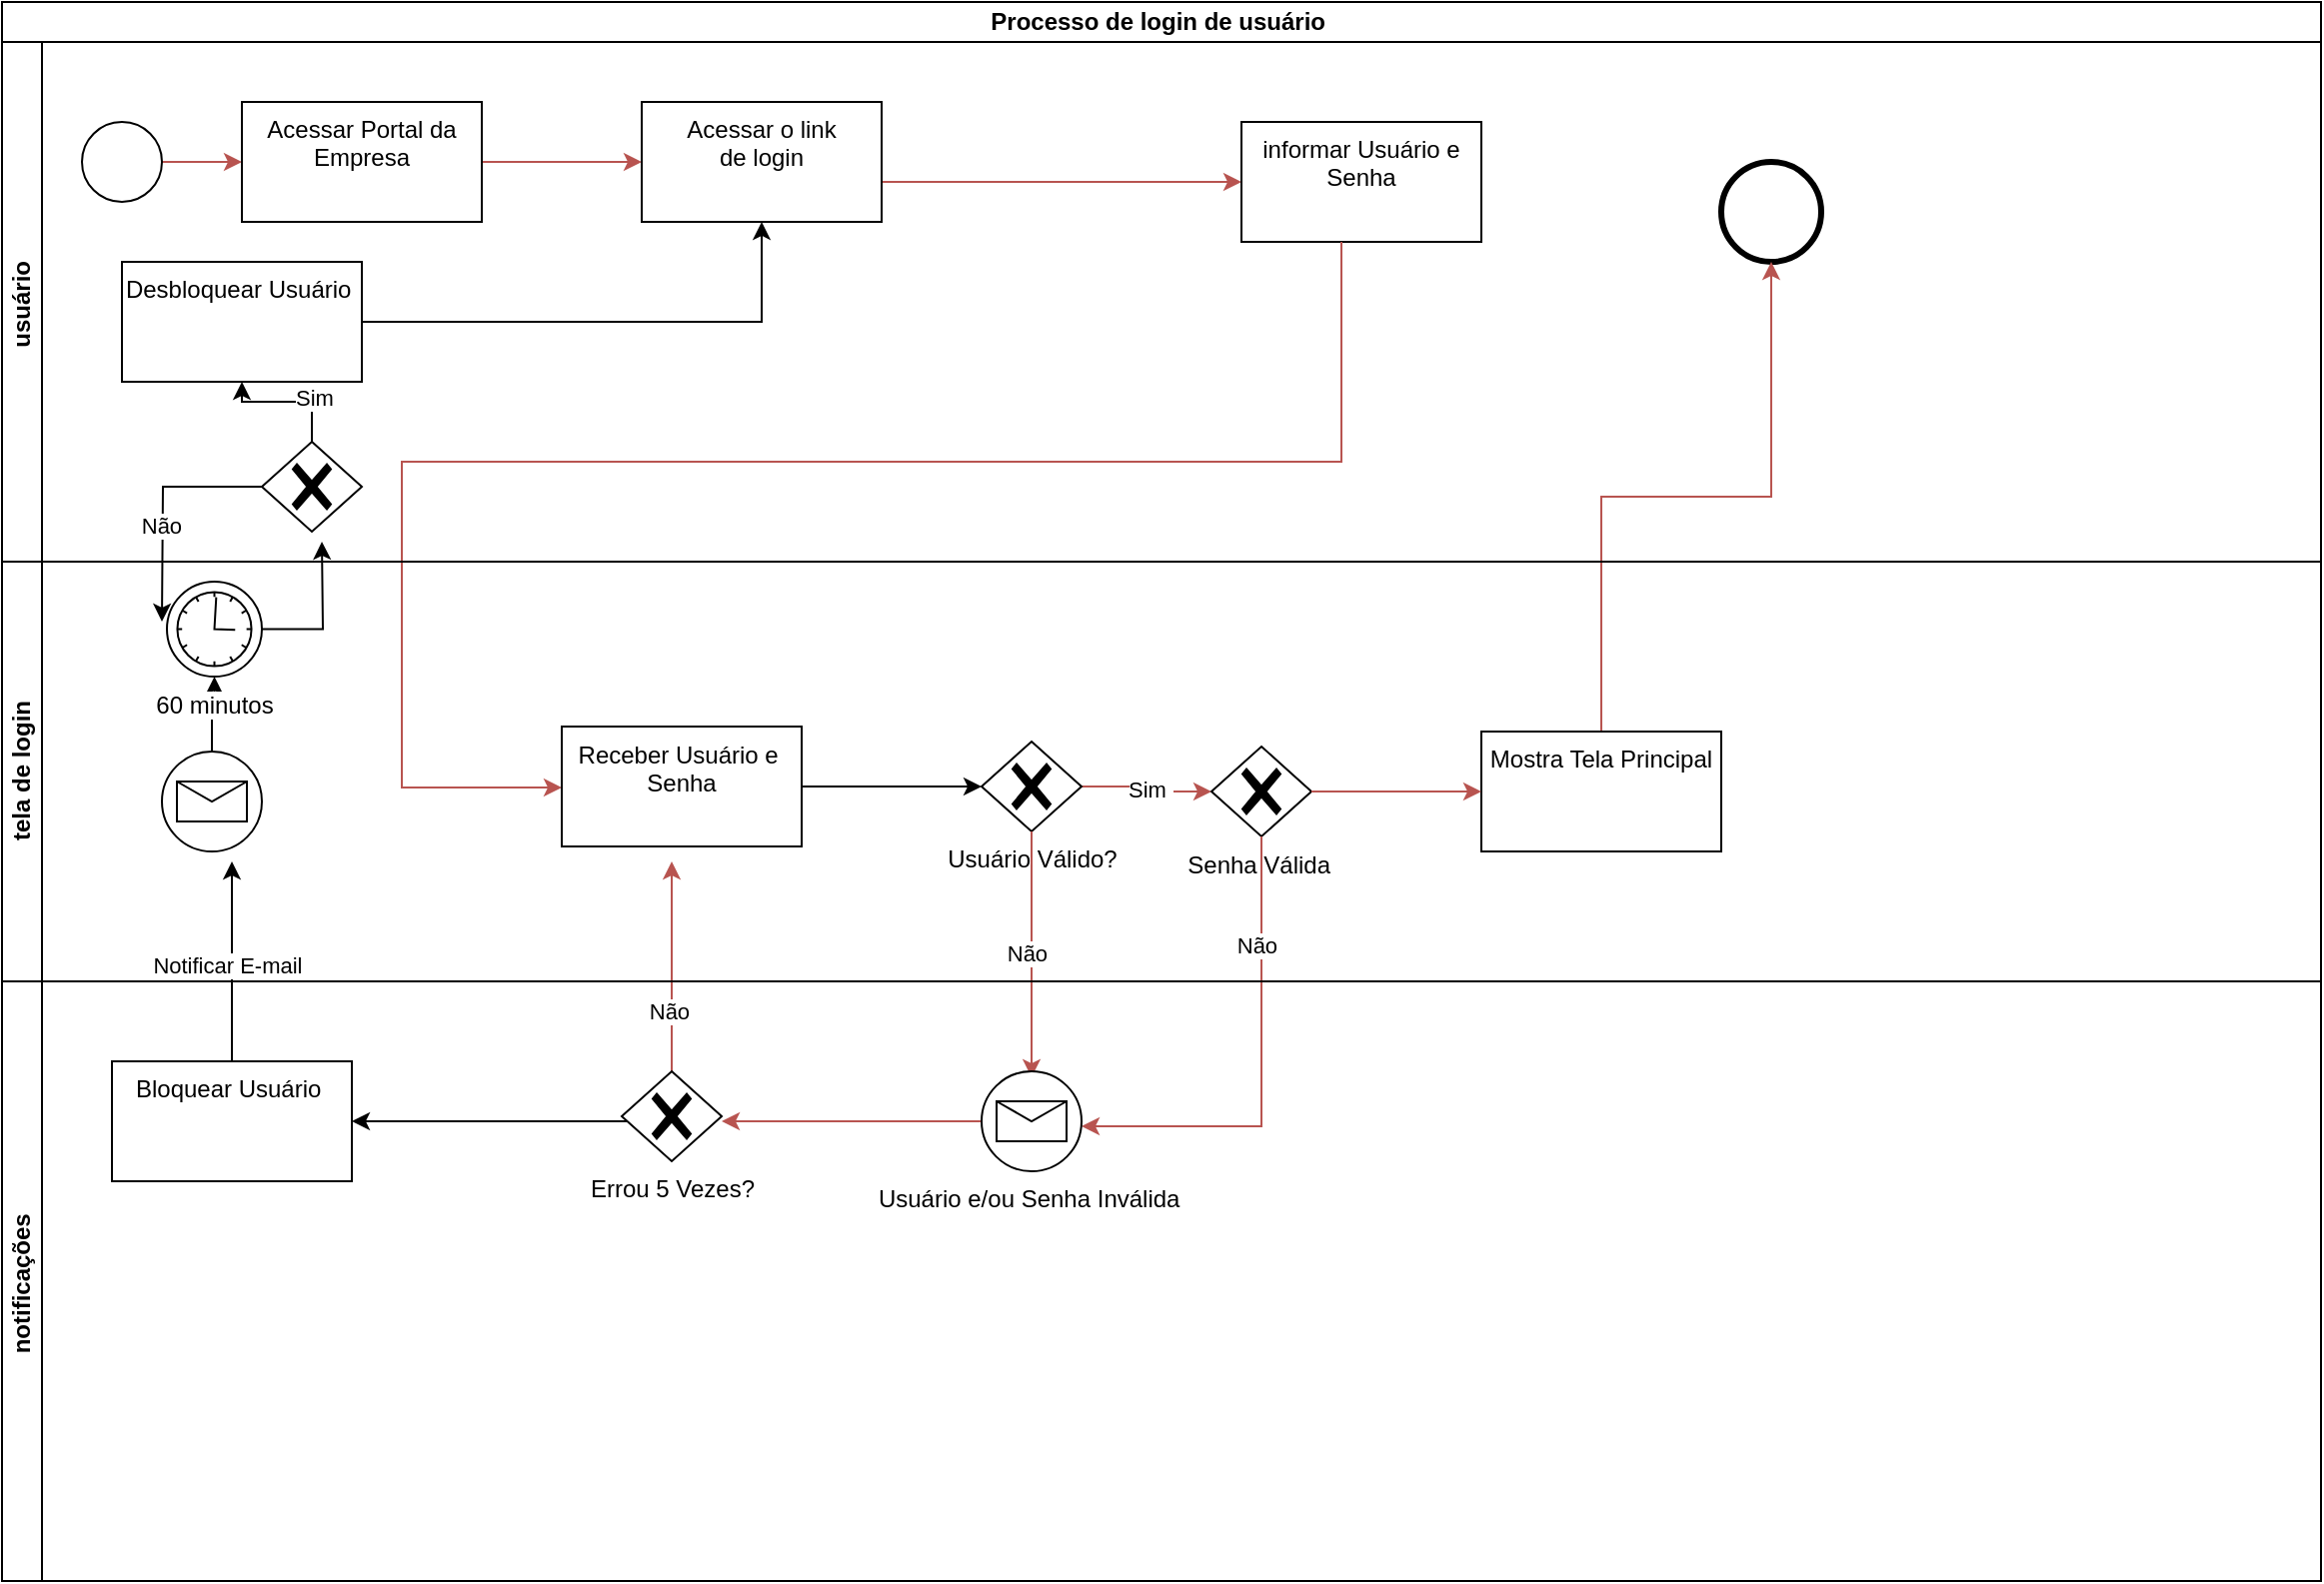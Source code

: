 <mxfile version="24.7.16">
  <diagram name="Página-1" id="iztAj0njowZ3JJKUc7U6">
    <mxGraphModel dx="1502" dy="556" grid="1" gridSize="10" guides="1" tooltips="1" connect="1" arrows="1" fold="1" page="1" pageScale="1" pageWidth="827" pageHeight="1169" math="0" shadow="0">
      <root>
        <mxCell id="0" />
        <mxCell id="1" parent="0" />
        <mxCell id="K2zvp9Cle3BON6LFUC2D-2" value="Processo de login de usuário&amp;nbsp;" style="swimlane;html=1;childLayout=stackLayout;resizeParent=1;resizeParentMax=0;horizontal=1;startSize=20;horizontalStack=0;whiteSpace=wrap;" vertex="1" parent="1">
          <mxGeometry x="10" y="60" width="1160" height="790" as="geometry" />
        </mxCell>
        <mxCell id="K2zvp9Cle3BON6LFUC2D-3" value="usuário&amp;nbsp;" style="swimlane;html=1;startSize=20;horizontal=0;" vertex="1" parent="K2zvp9Cle3BON6LFUC2D-2">
          <mxGeometry y="20" width="1160" height="260" as="geometry" />
        </mxCell>
        <mxCell id="K2zvp9Cle3BON6LFUC2D-12" value="" style="edgeStyle=orthogonalEdgeStyle;rounded=0;orthogonalLoop=1;jettySize=auto;html=1;fillColor=#f8cecc;strokeColor=#b85450;" edge="1" parent="K2zvp9Cle3BON6LFUC2D-3" source="K2zvp9Cle3BON6LFUC2D-8" target="K2zvp9Cle3BON6LFUC2D-11">
          <mxGeometry relative="1" as="geometry" />
        </mxCell>
        <mxCell id="K2zvp9Cle3BON6LFUC2D-8" value="" style="points=[[0.145,0.145,0],[0.5,0,0],[0.855,0.145,0],[1,0.5,0],[0.855,0.855,0],[0.5,1,0],[0.145,0.855,0],[0,0.5,0]];shape=mxgraph.bpmn.event;html=1;verticalLabelPosition=bottom;labelBackgroundColor=#ffffff;verticalAlign=top;align=center;perimeter=ellipsePerimeter;outlineConnect=0;aspect=fixed;outline=standard;symbol=general;" vertex="1" parent="K2zvp9Cle3BON6LFUC2D-3">
          <mxGeometry x="40" y="40" width="40" height="40" as="geometry" />
        </mxCell>
        <mxCell id="K2zvp9Cle3BON6LFUC2D-14" value="" style="edgeStyle=orthogonalEdgeStyle;rounded=0;orthogonalLoop=1;jettySize=auto;html=1;fillColor=#f8cecc;strokeColor=#b85450;" edge="1" parent="K2zvp9Cle3BON6LFUC2D-3" source="K2zvp9Cle3BON6LFUC2D-11" target="K2zvp9Cle3BON6LFUC2D-13">
          <mxGeometry relative="1" as="geometry" />
        </mxCell>
        <mxCell id="K2zvp9Cle3BON6LFUC2D-11" value="Acessar Portal da Empresa" style="whiteSpace=wrap;html=1;verticalAlign=top;labelBackgroundColor=#ffffff;" vertex="1" parent="K2zvp9Cle3BON6LFUC2D-3">
          <mxGeometry x="120" y="30" width="120" height="60" as="geometry" />
        </mxCell>
        <mxCell id="K2zvp9Cle3BON6LFUC2D-17" style="edgeStyle=orthogonalEdgeStyle;rounded=0;orthogonalLoop=1;jettySize=auto;html=1;entryX=0;entryY=0.5;entryDx=0;entryDy=0;fillColor=#f8cecc;strokeColor=#b85450;" edge="1" parent="K2zvp9Cle3BON6LFUC2D-3" source="K2zvp9Cle3BON6LFUC2D-13" target="K2zvp9Cle3BON6LFUC2D-15">
          <mxGeometry relative="1" as="geometry">
            <Array as="points">
              <mxPoint x="480" y="70" />
              <mxPoint x="480" y="70" />
            </Array>
          </mxGeometry>
        </mxCell>
        <mxCell id="K2zvp9Cle3BON6LFUC2D-13" value="Acessar o link&lt;div&gt;de login&lt;/div&gt;&lt;div&gt;&lt;br&gt;&lt;/div&gt;" style="whiteSpace=wrap;html=1;verticalAlign=top;labelBackgroundColor=#ffffff;" vertex="1" parent="K2zvp9Cle3BON6LFUC2D-3">
          <mxGeometry x="320" y="30" width="120" height="60" as="geometry" />
        </mxCell>
        <mxCell id="K2zvp9Cle3BON6LFUC2D-15" value="informar Usuário e Senha" style="whiteSpace=wrap;html=1;verticalAlign=top;labelBackgroundColor=#ffffff;" vertex="1" parent="K2zvp9Cle3BON6LFUC2D-3">
          <mxGeometry x="620" y="40" width="120" height="60" as="geometry" />
        </mxCell>
        <mxCell id="K2zvp9Cle3BON6LFUC2D-39" value="" style="points=[[0.145,0.145,0],[0.5,0,0],[0.855,0.145,0],[1,0.5,0],[0.855,0.855,0],[0.5,1,0],[0.145,0.855,0],[0,0.5,0]];shape=mxgraph.bpmn.event;html=1;verticalLabelPosition=bottom;labelBackgroundColor=#ffffff;verticalAlign=top;align=center;perimeter=ellipsePerimeter;outlineConnect=0;aspect=fixed;outline=end;symbol=terminate2;" vertex="1" parent="K2zvp9Cle3BON6LFUC2D-3">
          <mxGeometry x="860" y="60" width="50" height="50" as="geometry" />
        </mxCell>
        <mxCell id="K2zvp9Cle3BON6LFUC2D-65" style="edgeStyle=orthogonalEdgeStyle;rounded=0;orthogonalLoop=1;jettySize=auto;html=1;entryX=0.5;entryY=1;entryDx=0;entryDy=0;" edge="1" parent="K2zvp9Cle3BON6LFUC2D-3" source="K2zvp9Cle3BON6LFUC2D-62" target="K2zvp9Cle3BON6LFUC2D-13">
          <mxGeometry relative="1" as="geometry" />
        </mxCell>
        <mxCell id="K2zvp9Cle3BON6LFUC2D-62" value="Desbloquear Usuário&amp;nbsp;" style="whiteSpace=wrap;html=1;verticalAlign=top;labelBackgroundColor=#ffffff;" vertex="1" parent="K2zvp9Cle3BON6LFUC2D-3">
          <mxGeometry x="60" y="110" width="120" height="60" as="geometry" />
        </mxCell>
        <mxCell id="K2zvp9Cle3BON6LFUC2D-78" style="edgeStyle=orthogonalEdgeStyle;rounded=0;orthogonalLoop=1;jettySize=auto;html=1;" edge="1" parent="K2zvp9Cle3BON6LFUC2D-3" source="K2zvp9Cle3BON6LFUC2D-67">
          <mxGeometry relative="1" as="geometry">
            <mxPoint x="80" y="290" as="targetPoint" />
          </mxGeometry>
        </mxCell>
        <mxCell id="K2zvp9Cle3BON6LFUC2D-81" value="Não&amp;nbsp;" style="edgeLabel;html=1;align=center;verticalAlign=middle;resizable=0;points=[];" vertex="1" connectable="0" parent="K2zvp9Cle3BON6LFUC2D-78">
          <mxGeometry x="0.179" relative="1" as="geometry">
            <mxPoint as="offset" />
          </mxGeometry>
        </mxCell>
        <mxCell id="K2zvp9Cle3BON6LFUC2D-83" style="edgeStyle=orthogonalEdgeStyle;rounded=0;orthogonalLoop=1;jettySize=auto;html=1;" edge="1" parent="K2zvp9Cle3BON6LFUC2D-3" source="K2zvp9Cle3BON6LFUC2D-67" target="K2zvp9Cle3BON6LFUC2D-62">
          <mxGeometry relative="1" as="geometry" />
        </mxCell>
        <mxCell id="K2zvp9Cle3BON6LFUC2D-84" value="Sim" style="edgeLabel;html=1;align=center;verticalAlign=middle;resizable=0;points=[];" vertex="1" connectable="0" parent="K2zvp9Cle3BON6LFUC2D-83">
          <mxGeometry x="-0.385" y="-2" relative="1" as="geometry">
            <mxPoint x="1" as="offset" />
          </mxGeometry>
        </mxCell>
        <mxCell id="K2zvp9Cle3BON6LFUC2D-67" value="" style="points=[[0.25,0.25,0],[0.5,0,0],[0.75,0.25,0],[1,0.5,0],[0.75,0.75,0],[0.5,1,0],[0.25,0.75,0],[0,0.5,0]];shape=mxgraph.bpmn.gateway2;html=1;verticalLabelPosition=bottom;labelBackgroundColor=#ffffff;verticalAlign=top;align=center;perimeter=rhombusPerimeter;outlineConnect=0;outline=none;symbol=none;gwType=exclusive;direction=east;" vertex="1" parent="K2zvp9Cle3BON6LFUC2D-3">
          <mxGeometry x="130" y="200" width="50" height="45" as="geometry" />
        </mxCell>
        <mxCell id="K2zvp9Cle3BON6LFUC2D-19" value="" style="edgeStyle=orthogonalEdgeStyle;rounded=0;orthogonalLoop=1;jettySize=auto;html=1;fillColor=#f8cecc;strokeColor=#b85450;" edge="1" parent="K2zvp9Cle3BON6LFUC2D-2" source="K2zvp9Cle3BON6LFUC2D-15" target="K2zvp9Cle3BON6LFUC2D-18">
          <mxGeometry relative="1" as="geometry">
            <Array as="points">
              <mxPoint x="670" y="230" />
              <mxPoint x="200" y="230" />
              <mxPoint x="200" y="393" />
            </Array>
          </mxGeometry>
        </mxCell>
        <mxCell id="K2zvp9Cle3BON6LFUC2D-40" style="edgeStyle=orthogonalEdgeStyle;rounded=0;orthogonalLoop=1;jettySize=auto;html=1;entryX=0.5;entryY=1;entryDx=0;entryDy=0;entryPerimeter=0;fillColor=#f8cecc;strokeColor=#b85450;" edge="1" parent="K2zvp9Cle3BON6LFUC2D-2" source="K2zvp9Cle3BON6LFUC2D-37" target="K2zvp9Cle3BON6LFUC2D-39">
          <mxGeometry relative="1" as="geometry" />
        </mxCell>
        <mxCell id="K2zvp9Cle3BON6LFUC2D-6" value="tela de login" style="swimlane;html=1;startSize=20;horizontal=0;" vertex="1" parent="K2zvp9Cle3BON6LFUC2D-2">
          <mxGeometry y="280" width="1160" height="210" as="geometry" />
        </mxCell>
        <mxCell id="K2zvp9Cle3BON6LFUC2D-18" value="Receber Usuário e&amp;nbsp;&lt;div&gt;Senha&lt;/div&gt;" style="whiteSpace=wrap;html=1;verticalAlign=top;labelBackgroundColor=#ffffff;" vertex="1" parent="K2zvp9Cle3BON6LFUC2D-6">
          <mxGeometry x="280" y="82.5" width="120" height="60" as="geometry" />
        </mxCell>
        <mxCell id="K2zvp9Cle3BON6LFUC2D-37" value="Mostra Tela Principal" style="whiteSpace=wrap;html=1;verticalAlign=top;labelBackgroundColor=#ffffff;" vertex="1" parent="K2zvp9Cle3BON6LFUC2D-6">
          <mxGeometry x="740" y="85" width="120" height="60" as="geometry" />
        </mxCell>
        <mxCell id="K2zvp9Cle3BON6LFUC2D-24" value="" style="edgeStyle=orthogonalEdgeStyle;rounded=0;orthogonalLoop=1;jettySize=auto;html=1;fillColor=#f8cecc;strokeColor=#b85450;" edge="1" parent="K2zvp9Cle3BON6LFUC2D-6" source="K2zvp9Cle3BON6LFUC2D-20" target="K2zvp9Cle3BON6LFUC2D-23">
          <mxGeometry relative="1" as="geometry" />
        </mxCell>
        <mxCell id="K2zvp9Cle3BON6LFUC2D-25" value="Sim&amp;nbsp;" style="edgeLabel;html=1;align=center;verticalAlign=middle;resizable=0;points=[];" vertex="1" connectable="0" parent="K2zvp9Cle3BON6LFUC2D-24">
          <mxGeometry x="-0.007" y="1" relative="1" as="geometry">
            <mxPoint as="offset" />
          </mxGeometry>
        </mxCell>
        <mxCell id="K2zvp9Cle3BON6LFUC2D-20" value="Usuário Válido?" style="points=[[0.25,0.25,0],[0.5,0,0],[0.75,0.25,0],[1,0.5,0],[0.75,0.75,0],[0.5,1,0],[0.25,0.75,0],[0,0.5,0]];shape=mxgraph.bpmn.gateway2;html=1;verticalLabelPosition=bottom;labelBackgroundColor=#ffffff;verticalAlign=top;align=center;perimeter=rhombusPerimeter;outlineConnect=0;outline=none;symbol=none;gwType=exclusive;direction=east;" vertex="1" parent="K2zvp9Cle3BON6LFUC2D-6">
          <mxGeometry x="490" y="90" width="50" height="45" as="geometry" />
        </mxCell>
        <mxCell id="K2zvp9Cle3BON6LFUC2D-23" value="Senha Válida&amp;nbsp;" style="points=[[0.25,0.25,0],[0.5,0,0],[0.75,0.25,0],[1,0.5,0],[0.75,0.75,0],[0.5,1,0],[0.25,0.75,0],[0,0.5,0]];shape=mxgraph.bpmn.gateway2;html=1;verticalLabelPosition=bottom;labelBackgroundColor=#ffffff;verticalAlign=top;align=center;perimeter=rhombusPerimeter;outlineConnect=0;outline=none;symbol=none;gwType=exclusive;" vertex="1" parent="K2zvp9Cle3BON6LFUC2D-6">
          <mxGeometry x="605" y="92.5" width="50" height="45" as="geometry" />
        </mxCell>
        <mxCell id="K2zvp9Cle3BON6LFUC2D-30" style="edgeStyle=orthogonalEdgeStyle;rounded=0;orthogonalLoop=1;jettySize=auto;html=1;fillColor=#f8cecc;strokeColor=#b85450;" edge="1" parent="K2zvp9Cle3BON6LFUC2D-6" source="K2zvp9Cle3BON6LFUC2D-20">
          <mxGeometry relative="1" as="geometry">
            <mxPoint x="515" y="258" as="targetPoint" />
            <Array as="points">
              <mxPoint x="515" y="227.5" />
              <mxPoint x="515" y="227.5" />
            </Array>
          </mxGeometry>
        </mxCell>
        <mxCell id="K2zvp9Cle3BON6LFUC2D-32" value="Não&amp;nbsp;" style="edgeLabel;html=1;align=center;verticalAlign=middle;resizable=0;points=[];" vertex="1" connectable="0" parent="K2zvp9Cle3BON6LFUC2D-30">
          <mxGeometry x="-0.008" y="-1" relative="1" as="geometry">
            <mxPoint as="offset" />
          </mxGeometry>
        </mxCell>
        <mxCell id="K2zvp9Cle3BON6LFUC2D-35" style="edgeStyle=orthogonalEdgeStyle;rounded=0;orthogonalLoop=1;jettySize=auto;html=1;entryX=1;entryY=0.5;entryDx=0;entryDy=0;entryPerimeter=0;fillColor=#f8cecc;strokeColor=#b85450;" edge="1" parent="K2zvp9Cle3BON6LFUC2D-6" source="K2zvp9Cle3BON6LFUC2D-23">
          <mxGeometry relative="1" as="geometry">
            <mxPoint x="540" y="282.5" as="targetPoint" />
            <Array as="points">
              <mxPoint x="630" y="282.5" />
            </Array>
          </mxGeometry>
        </mxCell>
        <mxCell id="K2zvp9Cle3BON6LFUC2D-36" value="Não&amp;nbsp;" style="edgeLabel;html=1;align=center;verticalAlign=middle;resizable=0;points=[];" vertex="1" connectable="0" parent="K2zvp9Cle3BON6LFUC2D-35">
          <mxGeometry x="-0.536" y="-1" relative="1" as="geometry">
            <mxPoint as="offset" />
          </mxGeometry>
        </mxCell>
        <mxCell id="K2zvp9Cle3BON6LFUC2D-49" style="edgeStyle=orthogonalEdgeStyle;rounded=0;orthogonalLoop=1;jettySize=auto;html=1;fillColor=#f8cecc;strokeColor=#b85450;" edge="1" parent="K2zvp9Cle3BON6LFUC2D-6">
          <mxGeometry relative="1" as="geometry">
            <mxPoint x="335" y="150" as="targetPoint" />
            <mxPoint x="335" y="257.5" as="sourcePoint" />
          </mxGeometry>
        </mxCell>
        <mxCell id="K2zvp9Cle3BON6LFUC2D-50" value="Não&amp;nbsp;" style="edgeLabel;html=1;align=center;verticalAlign=middle;resizable=0;points=[];" vertex="1" connectable="0" parent="K2zvp9Cle3BON6LFUC2D-49">
          <mxGeometry x="-0.398" relative="1" as="geometry">
            <mxPoint as="offset" />
          </mxGeometry>
        </mxCell>
        <mxCell id="K2zvp9Cle3BON6LFUC2D-45" style="edgeStyle=orthogonalEdgeStyle;rounded=0;orthogonalLoop=1;jettySize=auto;html=1;entryX=1;entryY=0.5;entryDx=0;entryDy=0;entryPerimeter=0;fillColor=#f8cecc;strokeColor=#b85450;" edge="1" parent="K2zvp9Cle3BON6LFUC2D-6">
          <mxGeometry relative="1" as="geometry">
            <mxPoint x="490" y="280" as="sourcePoint" />
            <mxPoint x="360" y="280" as="targetPoint" />
          </mxGeometry>
        </mxCell>
        <mxCell id="K2zvp9Cle3BON6LFUC2D-41" style="edgeStyle=orthogonalEdgeStyle;rounded=0;orthogonalLoop=1;jettySize=auto;html=1;entryX=0;entryY=0.5;entryDx=0;entryDy=0;entryPerimeter=0;" edge="1" parent="K2zvp9Cle3BON6LFUC2D-6" source="K2zvp9Cle3BON6LFUC2D-18" target="K2zvp9Cle3BON6LFUC2D-20">
          <mxGeometry relative="1" as="geometry" />
        </mxCell>
        <mxCell id="K2zvp9Cle3BON6LFUC2D-38" value="" style="edgeStyle=orthogonalEdgeStyle;rounded=0;orthogonalLoop=1;jettySize=auto;html=1;fillColor=#f8cecc;strokeColor=#b85450;" edge="1" parent="K2zvp9Cle3BON6LFUC2D-6" source="K2zvp9Cle3BON6LFUC2D-23" target="K2zvp9Cle3BON6LFUC2D-37">
          <mxGeometry relative="1" as="geometry" />
        </mxCell>
        <mxCell id="K2zvp9Cle3BON6LFUC2D-66" value="" style="edgeStyle=orthogonalEdgeStyle;rounded=0;orthogonalLoop=1;jettySize=auto;html=1;" edge="1" parent="K2zvp9Cle3BON6LFUC2D-6" source="K2zvp9Cle3BON6LFUC2D-53" target="K2zvp9Cle3BON6LFUC2D-59">
          <mxGeometry relative="1" as="geometry" />
        </mxCell>
        <mxCell id="K2zvp9Cle3BON6LFUC2D-53" value="" style="points=[[0.145,0.145,0],[0.5,0,0],[0.855,0.145,0],[1,0.5,0],[0.855,0.855,0],[0.5,1,0],[0.145,0.855,0],[0,0.5,0]];shape=mxgraph.bpmn.event;html=1;verticalLabelPosition=bottom;labelBackgroundColor=#ffffff;verticalAlign=top;align=center;perimeter=ellipsePerimeter;outlineConnect=0;aspect=fixed;outline=standard;symbol=message;" vertex="1" parent="K2zvp9Cle3BON6LFUC2D-6">
          <mxGeometry x="80" y="95" width="50" height="50" as="geometry" />
        </mxCell>
        <mxCell id="K2zvp9Cle3BON6LFUC2D-80" style="edgeStyle=orthogonalEdgeStyle;rounded=0;orthogonalLoop=1;jettySize=auto;html=1;" edge="1" parent="K2zvp9Cle3BON6LFUC2D-6" source="K2zvp9Cle3BON6LFUC2D-59">
          <mxGeometry relative="1" as="geometry">
            <mxPoint x="160" y="-10" as="targetPoint" />
          </mxGeometry>
        </mxCell>
        <mxCell id="K2zvp9Cle3BON6LFUC2D-59" value="60 minutos" style="points=[[0.145,0.145,0],[0.5,0,0],[0.855,0.145,0],[1,0.5,0],[0.855,0.855,0],[0.5,1,0],[0.145,0.855,0],[0,0.5,0]];shape=mxgraph.bpmn.event;html=1;verticalLabelPosition=bottom;labelBackgroundColor=#ffffff;verticalAlign=top;align=center;perimeter=ellipsePerimeter;outlineConnect=0;aspect=fixed;outline=standard;symbol=timer;" vertex="1" parent="K2zvp9Cle3BON6LFUC2D-6">
          <mxGeometry x="82.5" y="10" width="47.5" height="47.5" as="geometry" />
        </mxCell>
        <mxCell id="K2zvp9Cle3BON6LFUC2D-4" value="notificações&amp;nbsp;" style="swimlane;html=1;startSize=20;horizontal=0;" vertex="1" parent="K2zvp9Cle3BON6LFUC2D-2">
          <mxGeometry y="490" width="1160" height="300" as="geometry" />
        </mxCell>
        <mxCell id="K2zvp9Cle3BON6LFUC2D-28" value="Usuário e/ou Senha Inválida&amp;nbsp;" style="points=[[0.145,0.145,0],[0.5,0,0],[0.855,0.145,0],[1,0.5,0],[0.855,0.855,0],[0.5,1,0],[0.145,0.855,0],[0,0.5,0]];shape=mxgraph.bpmn.event;html=1;verticalLabelPosition=bottom;labelBackgroundColor=#ffffff;verticalAlign=top;align=center;perimeter=ellipsePerimeter;outlineConnect=0;aspect=fixed;outline=standard;symbol=message;" vertex="1" parent="K2zvp9Cle3BON6LFUC2D-4">
          <mxGeometry x="490" y="45" width="50" height="50" as="geometry" />
        </mxCell>
        <mxCell id="K2zvp9Cle3BON6LFUC2D-61" style="edgeStyle=orthogonalEdgeStyle;rounded=0;orthogonalLoop=1;jettySize=auto;html=1;entryX=1;entryY=0.5;entryDx=0;entryDy=0;" edge="1" parent="K2zvp9Cle3BON6LFUC2D-4" source="K2zvp9Cle3BON6LFUC2D-43" target="K2zvp9Cle3BON6LFUC2D-51">
          <mxGeometry relative="1" as="geometry">
            <Array as="points">
              <mxPoint x="280" y="70" />
              <mxPoint x="280" y="70" />
            </Array>
          </mxGeometry>
        </mxCell>
        <mxCell id="K2zvp9Cle3BON6LFUC2D-43" value="Errou 5 Vezes?" style="points=[[0.25,0.25,0],[0.5,0,0],[0.75,0.25,0],[1,0.5,0],[0.75,0.75,0],[0.5,1,0],[0.25,0.75,0],[0,0.5,0]];shape=mxgraph.bpmn.gateway2;html=1;verticalLabelPosition=bottom;labelBackgroundColor=#ffffff;verticalAlign=top;align=center;perimeter=rhombusPerimeter;outlineConnect=0;outline=none;symbol=none;gwType=exclusive;direction=east;" vertex="1" parent="K2zvp9Cle3BON6LFUC2D-4">
          <mxGeometry x="310" y="45" width="50" height="45" as="geometry" />
        </mxCell>
        <mxCell id="K2zvp9Cle3BON6LFUC2D-74" style="edgeStyle=orthogonalEdgeStyle;rounded=0;orthogonalLoop=1;jettySize=auto;html=1;" edge="1" parent="K2zvp9Cle3BON6LFUC2D-4" source="K2zvp9Cle3BON6LFUC2D-51">
          <mxGeometry relative="1" as="geometry">
            <mxPoint x="115" y="-60" as="targetPoint" />
          </mxGeometry>
        </mxCell>
        <mxCell id="K2zvp9Cle3BON6LFUC2D-75" value="Notificar E-mail&amp;nbsp;" style="edgeLabel;html=1;align=center;verticalAlign=middle;resizable=0;points=[];" vertex="1" connectable="0" parent="K2zvp9Cle3BON6LFUC2D-74">
          <mxGeometry x="-0.045" y="1" relative="1" as="geometry">
            <mxPoint as="offset" />
          </mxGeometry>
        </mxCell>
        <mxCell id="K2zvp9Cle3BON6LFUC2D-51" value="Bloquear Usuário&amp;nbsp;" style="whiteSpace=wrap;html=1;verticalAlign=top;labelBackgroundColor=#ffffff;" vertex="1" parent="K2zvp9Cle3BON6LFUC2D-4">
          <mxGeometry x="55" y="40" width="120" height="60" as="geometry" />
        </mxCell>
      </root>
    </mxGraphModel>
  </diagram>
</mxfile>
